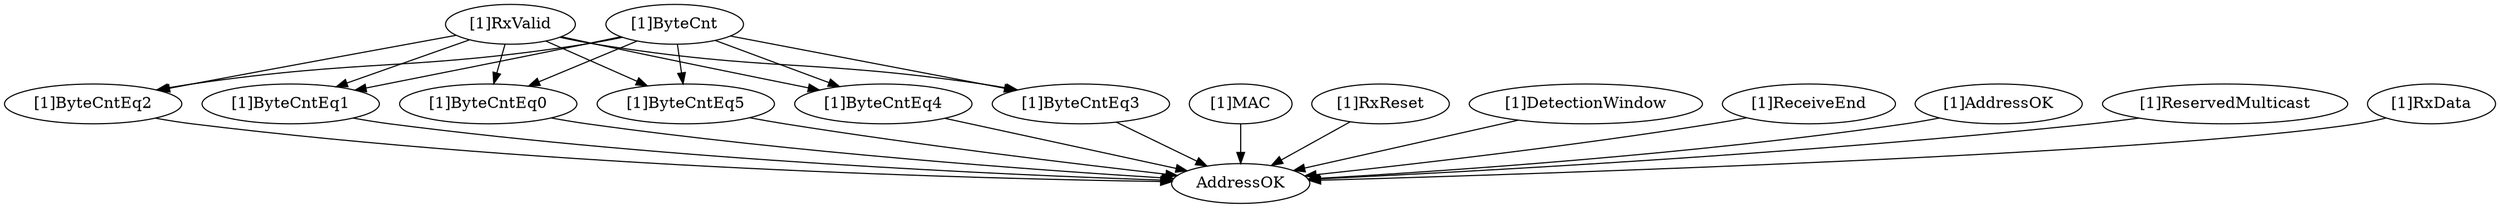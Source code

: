 strict digraph "" {
	"[1]RxValid"	 [complexity=35,
		importance=0.682452129349,
		rank=0.0194986322671];
	"[1]ByteCntEq5"	 [complexity=32,
		importance=0.199535858494,
		rank=0.00623549557794];
	"[1]RxValid" -> "[1]ByteCntEq5";
	"[1]ByteCntEq4"	 [complexity=32,
		importance=0.2943647267,
		rank=0.00919889770938];
	"[1]RxValid" -> "[1]ByteCntEq4";
	"[1]ByteCntEq3"	 [complexity=32,
		importance=0.389193594906,
		rank=0.0121622998408];
	"[1]RxValid" -> "[1]ByteCntEq3";
	"[1]ByteCntEq2"	 [complexity=32,
		importance=0.484022463112,
		rank=0.0151257019723];
	"[1]RxValid" -> "[1]ByteCntEq2";
	"[1]ByteCntEq1"	 [complexity=32,
		importance=0.578851331318,
		rank=0.0180891041037];
	"[1]RxValid" -> "[1]ByteCntEq1";
	"[1]ByteCntEq0"	 [complexity=32,
		importance=0.673680199524,
		rank=0.0210525062351];
	"[1]RxValid" -> "[1]ByteCntEq0";
	AddressOK	 [complexity=30,
		importance=0.094828868206,
		rank=0.00316096227353];
	"[1]ByteCntEq5" -> AddressOK;
	"[1]ByteCntEq4" -> AddressOK;
	"[1]ByteCntEq3" -> AddressOK;
	"[1]ByteCntEq2" -> AddressOK;
	"[1]ByteCntEq1" -> AddressOK;
	"[1]ByteCntEq0" -> AddressOK;
	"[1]MAC"	 [complexity=65,
		importance=0.577745139061,
		rank=0.00888838675478];
	"[1]MAC" -> AddressOK;
	"[1]RxReset"	 [complexity=31,
		importance=0.767402875473,
		rank=0.0247549314669];
	"[1]RxReset" -> AddressOK;
	"[1]DetectionWindow"	 [complexity=42,
		importance=2.57205688106,
		rank=0.061239449549];
	"[1]DetectionWindow" -> AddressOK;
	"[1]ReceiveEnd"	 [complexity=31,
		importance=0.103600798031,
		rank=0.00334196122679];
	"[1]ReceiveEnd" -> AddressOK;
	"[1]AddressOK"	 [complexity=60,
		importance=0.568973209236,
		rank=0.0094828868206];
	"[1]AddressOK" -> AddressOK;
	"[1]ReservedMulticast"	 [complexity=65,
		importance=0.577745139061,
		rank=0.00888838675478];
	"[1]ReservedMulticast" -> AddressOK;
	"[1]ByteCnt"	 [complexity=35,
		importance=0.697429530585,
		rank=0.0199265580167];
	"[1]ByteCnt" -> "[1]ByteCntEq5";
	"[1]ByteCnt" -> "[1]ByteCntEq4";
	"[1]ByteCnt" -> "[1]ByteCntEq3";
	"[1]ByteCnt" -> "[1]ByteCntEq2";
	"[1]ByteCnt" -> "[1]ByteCntEq1";
	"[1]ByteCnt" -> "[1]ByteCntEq0";
	"[1]RxData"	 [complexity=65,
		importance=1.05188948009,
		rank=0.0161829150783];
	"[1]RxData" -> AddressOK;
}
